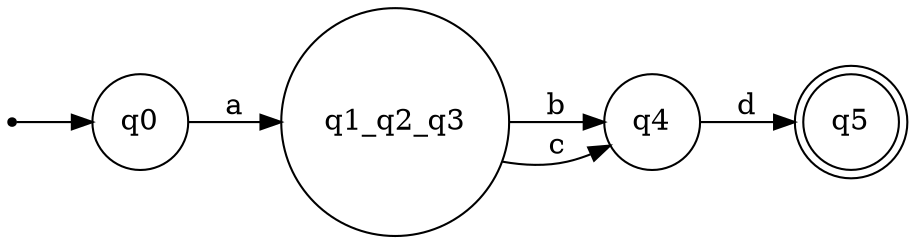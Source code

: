 digraph MergePathsDFA_Expected {
  rankdir=LR;
  start [shape=point];
  node [shape=doublecircle]; q5;
  node [shape=circle];
  start -> q0;
  q0 -> q1_q2_q3 [label="a"];
  q1_q2_q3 -> q4 [label="b"];
  q1_q2_q3 -> q4 [label="c"];
  q4 -> q5 [label="d"];
}